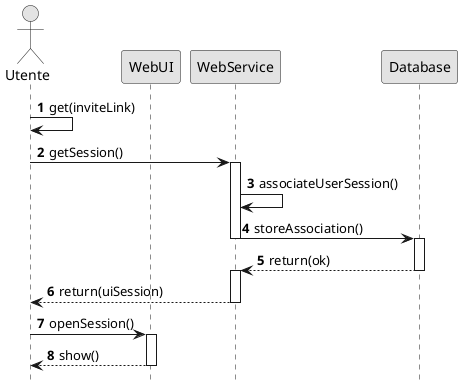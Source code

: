 
  ┌─┐
  ║"│
  └┬┘
  ┌┼┐
   │                ┌─────┐          ┌──────────┐                    ┌────────┐
  ┌┴┐               │WebUI│          │WebService│                    │Database│
Utente              └──┬──┘          └────┬─────┘                    └───┬────┘
  │────┐                                  │                              │
  │    │ <b>1</b>                         │                              │
  │<───┘ get(inviteLink)                  │                              │
  │                                       │                              │
  │                    │                  │                              │
  │            2 getSession()             ┌┴┐                            │
  │ ─────────────────────────────────────>│ │                            │
  │                    │                  │ │                            │
  │                    │                  │ │────┐                       │
  │                    │                  │ │    │ <b>3</b>              │
  │                    │                  │ │<───┘ associateUserSession()│
  │                    │                  │ │                            │
  │                    │                  │ │                            │
  │                    │                  │ │    4 storeAssociation()    ┌┴┐
  │                    │                  │ │ ──────────────────────────>│ │
  │                    │                  └┬┘                            │ │
  │                    │                  │        5 return(ok)          │ │
  │                    │                  │ <─ ─ ─ ─ ─ ─ ─ ─ ─ ─ ─ ─ ─ ─ │ │
  │                    │                  │                              └┬┘
  │          6 return(uiSession)          │                              │
  │ <─ ─ ─ ─ ─ ─ ─ ─ ─ ─ ─ ─ ─ ─ ─ ─ ─ ─ ─                               │
  │                    │                  │                              │
  │  7 openSession()  ┌┴┐                 │                              │
  │ ─────────────────>│ │                 │                              │
  │                   │ │                 │                              │
  │     8 show()      │ │                 │                              │
  │ <─ ─ ─ ─ ─ ─ ─ ─ ─│ │                 │                              │
  │                   └┬┘                 │                              │

@startuml
autonumber
hide footbox
skinparam shadowing false
skinparam sequenceMessageAlign cener
skinparam monochrome true

actor Utente as u
participant WebUI as ui
participant WebService as ws
participant Database as db

u->u : get(inviteLink)
u->ws : getSession()
activate ws
ws->ws: associateUserSession()
ws->db: storeAssociation()
deactivate ws
activate db
ws<--db: return(ok)
deactivate db
activate ws
u<--ws: return(uiSession)
deactivate ws
u->ui:openSession()
activate ui
u<--ui: show()
deactivate ui
@enduml
